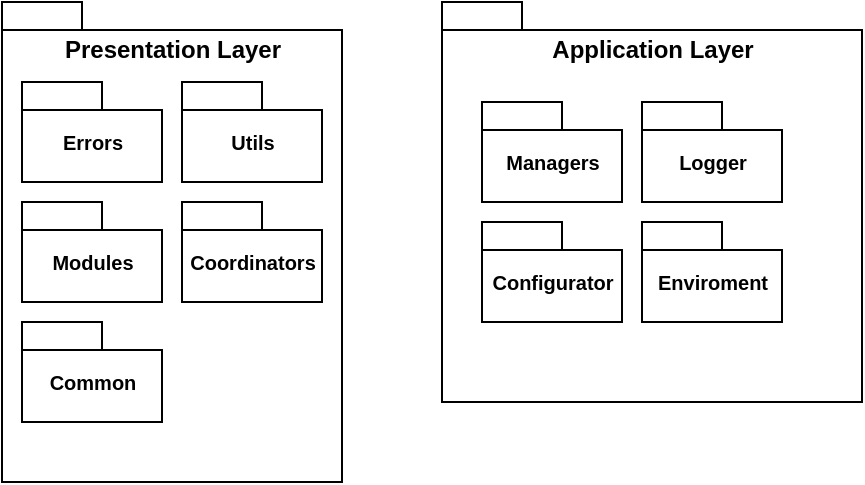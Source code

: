<mxfile version="13.5.3" type="github">
  <diagram id="NpTB6iebM1gEKICk_4uf" name="Layers">
    <mxGraphModel dx="786" dy="523" grid="1" gridSize="10" guides="1" tooltips="1" connect="1" arrows="1" fold="1" page="1" pageScale="1" pageWidth="827" pageHeight="1169" math="0" shadow="0">
      <root>
        <mxCell id="0" />
        <mxCell id="1" parent="0" />
        <mxCell id="jDUbfOW1Vs5yL3JEmUPx-4" value="Presentation Layer" style="shape=folder;fontStyle=1;spacingTop=10;tabWidth=40;tabHeight=14;tabPosition=left;html=1;verticalAlign=top;" vertex="1" parent="1">
          <mxGeometry x="130" y="150" width="170" height="240" as="geometry" />
        </mxCell>
        <mxCell id="jDUbfOW1Vs5yL3JEmUPx-3" value="Errors" style="shape=folder;fontStyle=1;spacingTop=10;tabWidth=40;tabHeight=14;tabPosition=left;html=1;fontSize=10;" vertex="1" parent="1">
          <mxGeometry x="140" y="190" width="70" height="50" as="geometry" />
        </mxCell>
        <mxCell id="jDUbfOW1Vs5yL3JEmUPx-5" value="Application Layer" style="shape=folder;fontStyle=1;spacingTop=10;tabWidth=40;tabHeight=14;tabPosition=left;html=1;verticalAlign=top;" vertex="1" parent="1">
          <mxGeometry x="350" y="150" width="210" height="200" as="geometry" />
        </mxCell>
        <object label="Managers" testProperty="" id="jDUbfOW1Vs5yL3JEmUPx-6">
          <mxCell style="shape=folder;fontStyle=1;spacingTop=10;tabWidth=40;tabHeight=14;tabPosition=left;html=1;fontSize=10;" vertex="1" parent="1">
            <mxGeometry x="370" y="200" width="70" height="50" as="geometry" />
          </mxCell>
        </object>
        <mxCell id="jDUbfOW1Vs5yL3JEmUPx-8" value="Logger" style="shape=folder;fontStyle=1;spacingTop=10;tabWidth=40;tabHeight=14;tabPosition=left;html=1;fontSize=10;" vertex="1" parent="1">
          <mxGeometry x="450" y="200" width="70" height="50" as="geometry" />
        </mxCell>
        <mxCell id="jDUbfOW1Vs5yL3JEmUPx-10" value="Enviroment" style="shape=folder;fontStyle=1;spacingTop=10;tabWidth=40;tabHeight=14;tabPosition=left;html=1;fontSize=10;" vertex="1" parent="1">
          <mxGeometry x="450" y="260" width="70" height="50" as="geometry" />
        </mxCell>
        <mxCell id="jDUbfOW1Vs5yL3JEmUPx-11" value="Configurator" style="shape=folder;fontStyle=1;spacingTop=10;tabWidth=40;tabHeight=14;tabPosition=left;html=1;fontSize=10;" vertex="1" parent="1">
          <mxGeometry x="370" y="260" width="70" height="50" as="geometry" />
        </mxCell>
        <mxCell id="jDUbfOW1Vs5yL3JEmUPx-13" value="Utils" style="shape=folder;fontStyle=1;spacingTop=10;tabWidth=40;tabHeight=14;tabPosition=left;html=1;fontSize=10;" vertex="1" parent="1">
          <mxGeometry x="220" y="190" width="70" height="50" as="geometry" />
        </mxCell>
        <mxCell id="jDUbfOW1Vs5yL3JEmUPx-14" value="Coordinators" style="shape=folder;fontStyle=1;spacingTop=10;tabWidth=40;tabHeight=14;tabPosition=left;html=1;fontSize=10;" vertex="1" parent="1">
          <mxGeometry x="220" y="250" width="70" height="50" as="geometry" />
        </mxCell>
        <mxCell id="jDUbfOW1Vs5yL3JEmUPx-15" value="Modules" style="shape=folder;fontStyle=1;spacingTop=10;tabWidth=40;tabHeight=14;tabPosition=left;html=1;fontSize=10;" vertex="1" parent="1">
          <mxGeometry x="140" y="250" width="70" height="50" as="geometry" />
        </mxCell>
        <mxCell id="jDUbfOW1Vs5yL3JEmUPx-16" value="Common" style="shape=folder;fontStyle=1;spacingTop=10;tabWidth=40;tabHeight=14;tabPosition=left;html=1;fontSize=10;" vertex="1" parent="1">
          <mxGeometry x="140" y="310" width="70" height="50" as="geometry" />
        </mxCell>
      </root>
    </mxGraphModel>
  </diagram>
</mxfile>
